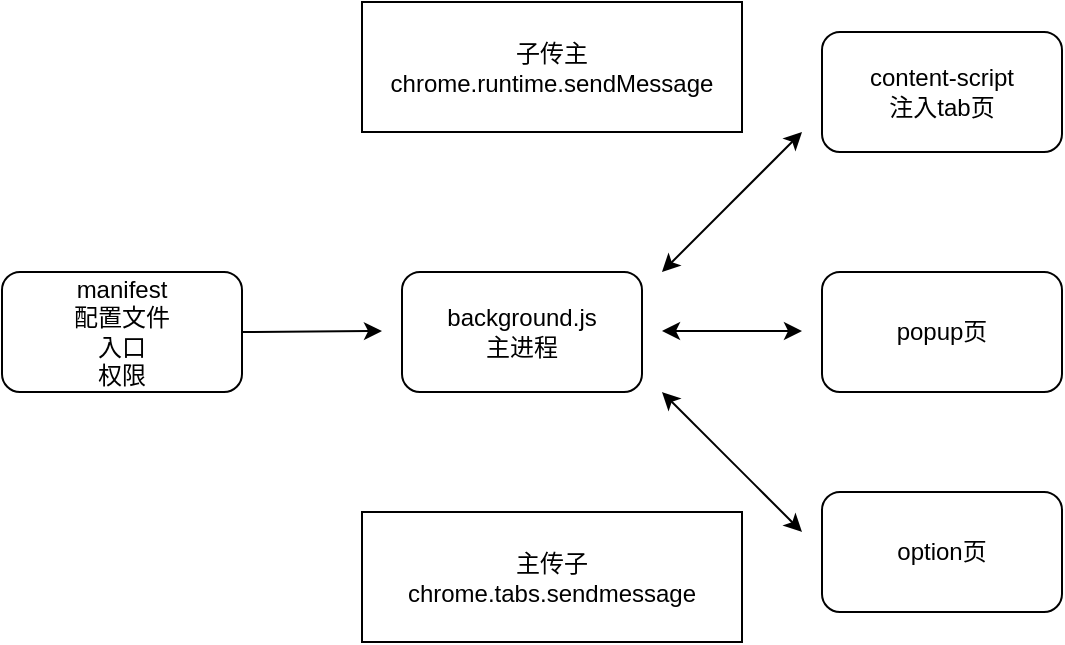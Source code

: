 <mxfile>
    <diagram id="C2oJCP9nUGFmmehtU8Pn" name="第 1 页">
        <mxGraphModel dx="797" dy="564" grid="1" gridSize="10" guides="1" tooltips="1" connect="1" arrows="1" fold="1" page="1" pageScale="1" pageWidth="827" pageHeight="1169" math="0" shadow="0">
            <root>
                <mxCell id="0"/>
                <mxCell id="1" parent="0"/>
                <mxCell id="2" value="background.js&lt;br&gt;主进程" style="rounded=1;whiteSpace=wrap;html=1;" vertex="1" parent="1">
                    <mxGeometry x="300" y="240" width="120" height="60" as="geometry"/>
                </mxCell>
                <mxCell id="3" value="content-script&lt;br&gt;注入tab页" style="rounded=1;whiteSpace=wrap;html=1;" vertex="1" parent="1">
                    <mxGeometry x="510" y="120" width="120" height="60" as="geometry"/>
                </mxCell>
                <mxCell id="4" value="popup页" style="rounded=1;whiteSpace=wrap;html=1;" vertex="1" parent="1">
                    <mxGeometry x="510" y="240" width="120" height="60" as="geometry"/>
                </mxCell>
                <mxCell id="5" value="option页&lt;br&gt;" style="rounded=1;whiteSpace=wrap;html=1;" vertex="1" parent="1">
                    <mxGeometry x="510" y="350" width="120" height="60" as="geometry"/>
                </mxCell>
                <mxCell id="6" value="manifest&lt;br&gt;配置文件&lt;br&gt;入口&lt;br&gt;权限" style="rounded=1;whiteSpace=wrap;html=1;" vertex="1" parent="1">
                    <mxGeometry x="100" y="240" width="120" height="60" as="geometry"/>
                </mxCell>
                <mxCell id="8" value="" style="endArrow=classic;startArrow=classic;html=1;" edge="1" parent="1">
                    <mxGeometry width="50" height="50" relative="1" as="geometry">
                        <mxPoint x="430" y="240" as="sourcePoint"/>
                        <mxPoint x="500" y="170" as="targetPoint"/>
                        <Array as="points"/>
                    </mxGeometry>
                </mxCell>
                <mxCell id="9" value="" style="endArrow=classic;startArrow=classic;html=1;" edge="1" parent="1">
                    <mxGeometry width="50" height="50" relative="1" as="geometry">
                        <mxPoint x="430" y="269.5" as="sourcePoint"/>
                        <mxPoint x="500" y="269.5" as="targetPoint"/>
                        <Array as="points"/>
                    </mxGeometry>
                </mxCell>
                <mxCell id="10" value="" style="endArrow=classic;startArrow=classic;html=1;" edge="1" parent="1">
                    <mxGeometry width="50" height="50" relative="1" as="geometry">
                        <mxPoint x="430" y="300" as="sourcePoint"/>
                        <mxPoint x="500" y="370" as="targetPoint"/>
                        <Array as="points">
                            <mxPoint x="470" y="340"/>
                        </Array>
                    </mxGeometry>
                </mxCell>
                <mxCell id="11" value="" style="endArrow=classic;html=1;exitX=1;exitY=0.5;exitDx=0;exitDy=0;" edge="1" parent="1" source="6">
                    <mxGeometry width="50" height="50" relative="1" as="geometry">
                        <mxPoint x="240" y="269.5" as="sourcePoint"/>
                        <mxPoint x="290" y="269.5" as="targetPoint"/>
                    </mxGeometry>
                </mxCell>
                <mxCell id="14" value="子传主&lt;br&gt;chrome.runtime.sendMessage" style="rounded=0;whiteSpace=wrap;html=1;" vertex="1" parent="1">
                    <mxGeometry x="280" y="105" width="190" height="65" as="geometry"/>
                </mxCell>
                <mxCell id="16" value="主传子&lt;br&gt;chrome.tabs.sendmessage" style="rounded=0;whiteSpace=wrap;html=1;" vertex="1" parent="1">
                    <mxGeometry x="280" y="360" width="190" height="65" as="geometry"/>
                </mxCell>
            </root>
        </mxGraphModel>
    </diagram>
</mxfile>